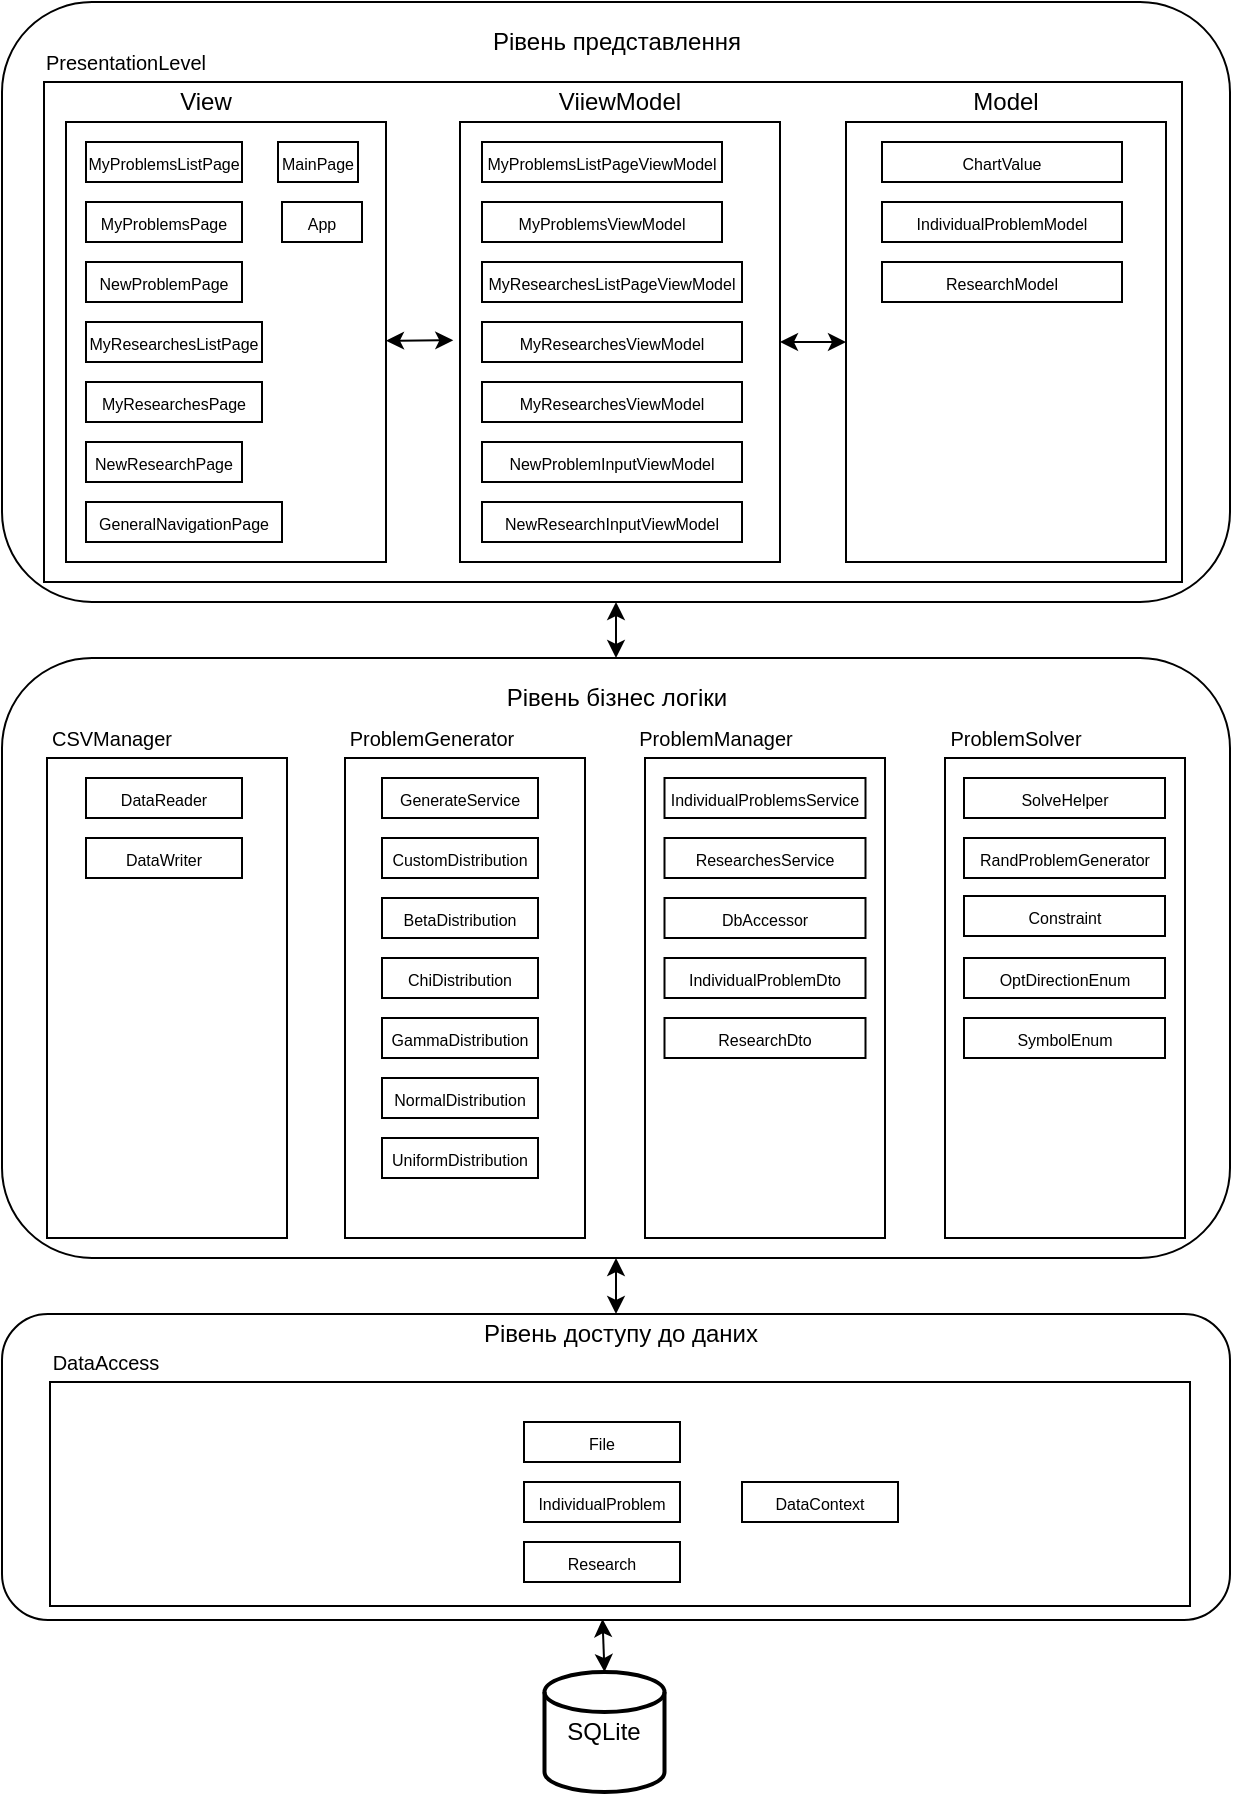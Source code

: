 <mxfile version="14.6.12" type="device"><diagram id="Xk7gonbOK6b-NFkrOgaW" name="Page-1"><mxGraphModel dx="1422" dy="914" grid="0" gridSize="10" guides="1" tooltips="1" connect="1" arrows="1" fold="1" page="1" pageScale="1" pageWidth="827" pageHeight="1169" math="0" shadow="0"><root><mxCell id="0"/><mxCell id="1" parent="0"/><mxCell id="jEBzBkpp7JFK95I5M-zy-2" value="" style="rounded=1;whiteSpace=wrap;html=1;" vertex="1" parent="1"><mxGeometry x="130" y="43" width="614" height="300" as="geometry"/></mxCell><mxCell id="jEBzBkpp7JFK95I5M-zy-34" value="" style="rounded=0;whiteSpace=wrap;html=1;" vertex="1" parent="1"><mxGeometry x="151" y="83" width="569" height="250" as="geometry"/></mxCell><mxCell id="jEBzBkpp7JFK95I5M-zy-3" value="" style="rounded=0;whiteSpace=wrap;html=1;" vertex="1" parent="1"><mxGeometry x="162" y="103" width="160" height="220" as="geometry"/></mxCell><mxCell id="jEBzBkpp7JFK95I5M-zy-4" value="" style="rounded=0;whiteSpace=wrap;html=1;" vertex="1" parent="1"><mxGeometry x="359" y="103" width="160" height="220" as="geometry"/></mxCell><mxCell id="jEBzBkpp7JFK95I5M-zy-5" value="" style="rounded=0;whiteSpace=wrap;html=1;" vertex="1" parent="1"><mxGeometry x="552" y="103" width="160" height="220" as="geometry"/></mxCell><mxCell id="jEBzBkpp7JFK95I5M-zy-6" value="Рівень представлення" style="text;html=1;strokeColor=none;fillColor=none;align=center;verticalAlign=middle;whiteSpace=wrap;rounded=0;" vertex="1" parent="1"><mxGeometry x="365.5" y="53" width="143" height="20" as="geometry"/></mxCell><mxCell id="jEBzBkpp7JFK95I5M-zy-7" value="View" style="text;html=1;strokeColor=none;fillColor=none;align=center;verticalAlign=middle;whiteSpace=wrap;rounded=0;" vertex="1" parent="1"><mxGeometry x="212" y="83" width="40" height="20" as="geometry"/></mxCell><mxCell id="jEBzBkpp7JFK95I5M-zy-8" value="ViiewModel" style="text;html=1;strokeColor=none;fillColor=none;align=center;verticalAlign=middle;whiteSpace=wrap;rounded=0;" vertex="1" parent="1"><mxGeometry x="419" y="83" width="40" height="20" as="geometry"/></mxCell><mxCell id="jEBzBkpp7JFK95I5M-zy-9" value="Model" style="text;html=1;strokeColor=none;fillColor=none;align=center;verticalAlign=middle;whiteSpace=wrap;rounded=0;" vertex="1" parent="1"><mxGeometry x="612" y="83" width="40" height="20" as="geometry"/></mxCell><mxCell id="jEBzBkpp7JFK95I5M-zy-10" value="&lt;font style=&quot;font-size: 8px&quot;&gt;MyProblemsListPage&lt;/font&gt;" style="rounded=0;whiteSpace=wrap;html=1;" vertex="1" parent="1"><mxGeometry x="172" y="113" width="78" height="20" as="geometry"/></mxCell><mxCell id="jEBzBkpp7JFK95I5M-zy-11" value="&lt;font style=&quot;font-size: 8px&quot;&gt;MyProblemsPage&lt;/font&gt;" style="rounded=0;whiteSpace=wrap;html=1;" vertex="1" parent="1"><mxGeometry x="172" y="143" width="78" height="20" as="geometry"/></mxCell><mxCell id="jEBzBkpp7JFK95I5M-zy-12" value="&lt;font style=&quot;font-size: 8px&quot;&gt;NewProblemPage&lt;/font&gt;" style="rounded=0;whiteSpace=wrap;html=1;" vertex="1" parent="1"><mxGeometry x="172" y="173" width="78" height="20" as="geometry"/></mxCell><mxCell id="jEBzBkpp7JFK95I5M-zy-14" value="&lt;font style=&quot;font-size: 8px&quot;&gt;MyResearchesListPage&lt;/font&gt;" style="rounded=0;whiteSpace=wrap;html=1;" vertex="1" parent="1"><mxGeometry x="172" y="203" width="88" height="20" as="geometry"/></mxCell><mxCell id="jEBzBkpp7JFK95I5M-zy-15" value="&lt;font style=&quot;font-size: 8px&quot;&gt;MyResearchesPage&lt;/font&gt;" style="rounded=0;whiteSpace=wrap;html=1;" vertex="1" parent="1"><mxGeometry x="172" y="233" width="88" height="20" as="geometry"/></mxCell><mxCell id="jEBzBkpp7JFK95I5M-zy-16" value="&lt;font style=&quot;font-size: 8px&quot;&gt;NewResearchPage&lt;/font&gt;" style="rounded=0;whiteSpace=wrap;html=1;" vertex="1" parent="1"><mxGeometry x="172" y="263" width="78" height="20" as="geometry"/></mxCell><mxCell id="jEBzBkpp7JFK95I5M-zy-17" value="&lt;font style=&quot;font-size: 8px&quot;&gt;GeneralNavigationPage&lt;/font&gt;" style="rounded=0;whiteSpace=wrap;html=1;" vertex="1" parent="1"><mxGeometry x="172" y="293" width="98" height="20" as="geometry"/></mxCell><mxCell id="jEBzBkpp7JFK95I5M-zy-19" value="&lt;font style=&quot;font-size: 8px&quot;&gt;MainPage&lt;/font&gt;" style="rounded=0;whiteSpace=wrap;html=1;" vertex="1" parent="1"><mxGeometry x="268" y="113" width="40" height="20" as="geometry"/></mxCell><mxCell id="jEBzBkpp7JFK95I5M-zy-20" value="&lt;font style=&quot;font-size: 8px&quot;&gt;App&lt;/font&gt;" style="rounded=0;whiteSpace=wrap;html=1;" vertex="1" parent="1"><mxGeometry x="270" y="143" width="40" height="20" as="geometry"/></mxCell><mxCell id="jEBzBkpp7JFK95I5M-zy-21" value="&lt;font style=&quot;font-size: 8px&quot;&gt;MyProblemsListPageViewModel&lt;/font&gt;" style="rounded=0;whiteSpace=wrap;html=1;" vertex="1" parent="1"><mxGeometry x="370" y="113" width="120" height="20" as="geometry"/></mxCell><mxCell id="jEBzBkpp7JFK95I5M-zy-22" value="&lt;font style=&quot;font-size: 8px&quot;&gt;MyProblemsViewModel&lt;/font&gt;" style="rounded=0;whiteSpace=wrap;html=1;" vertex="1" parent="1"><mxGeometry x="370" y="143" width="120" height="20" as="geometry"/></mxCell><mxCell id="jEBzBkpp7JFK95I5M-zy-23" value="&lt;font style=&quot;font-size: 8px&quot;&gt;MyResearchesListPageViewModel&lt;/font&gt;" style="rounded=0;whiteSpace=wrap;html=1;" vertex="1" parent="1"><mxGeometry x="370" y="173" width="130" height="20" as="geometry"/></mxCell><mxCell id="jEBzBkpp7JFK95I5M-zy-24" value="&lt;font style=&quot;font-size: 8px&quot;&gt;MyResearchesViewModel&lt;/font&gt;" style="rounded=0;whiteSpace=wrap;html=1;" vertex="1" parent="1"><mxGeometry x="370" y="203" width="130" height="20" as="geometry"/></mxCell><mxCell id="jEBzBkpp7JFK95I5M-zy-25" value="&lt;font style=&quot;font-size: 8px&quot;&gt;MyResearchesViewModel&lt;/font&gt;" style="rounded=0;whiteSpace=wrap;html=1;" vertex="1" parent="1"><mxGeometry x="370" y="233" width="130" height="20" as="geometry"/></mxCell><mxCell id="jEBzBkpp7JFK95I5M-zy-26" value="&lt;font style=&quot;font-size: 8px&quot;&gt;NewProblemInputViewModel&lt;/font&gt;" style="rounded=0;whiteSpace=wrap;html=1;" vertex="1" parent="1"><mxGeometry x="370" y="263" width="130" height="20" as="geometry"/></mxCell><mxCell id="jEBzBkpp7JFK95I5M-zy-27" value="&lt;font style=&quot;font-size: 8px&quot;&gt;NewResearchInputViewModel&lt;/font&gt;" style="rounded=0;whiteSpace=wrap;html=1;" vertex="1" parent="1"><mxGeometry x="370" y="293" width="130" height="20" as="geometry"/></mxCell><mxCell id="jEBzBkpp7JFK95I5M-zy-28" value="&lt;font style=&quot;font-size: 8px&quot;&gt;ChartValue&lt;/font&gt;" style="rounded=0;whiteSpace=wrap;html=1;" vertex="1" parent="1"><mxGeometry x="570" y="113" width="120" height="20" as="geometry"/></mxCell><mxCell id="jEBzBkpp7JFK95I5M-zy-29" value="&lt;font style=&quot;font-size: 8px&quot;&gt;IndividualProblemModel&lt;/font&gt;" style="rounded=0;whiteSpace=wrap;html=1;" vertex="1" parent="1"><mxGeometry x="570" y="143" width="120" height="20" as="geometry"/></mxCell><mxCell id="jEBzBkpp7JFK95I5M-zy-30" value="&lt;font style=&quot;font-size: 8px&quot;&gt;ResearchModel&lt;/font&gt;" style="rounded=0;whiteSpace=wrap;html=1;" vertex="1" parent="1"><mxGeometry x="570" y="173" width="120" height="20" as="geometry"/></mxCell><mxCell id="jEBzBkpp7JFK95I5M-zy-32" value="" style="rounded=1;whiteSpace=wrap;html=1;" vertex="1" parent="1"><mxGeometry x="130" y="371" width="614" height="300" as="geometry"/></mxCell><mxCell id="jEBzBkpp7JFK95I5M-zy-33" value="Рівень бізнес логіки" style="text;html=1;strokeColor=none;fillColor=none;align=center;verticalAlign=middle;whiteSpace=wrap;rounded=0;" vertex="1" parent="1"><mxGeometry x="365.5" y="381" width="143" height="20" as="geometry"/></mxCell><mxCell id="jEBzBkpp7JFK95I5M-zy-35" value="" style="rounded=0;whiteSpace=wrap;html=1;" vertex="1" parent="1"><mxGeometry x="152.5" y="421" width="120" height="240" as="geometry"/></mxCell><mxCell id="jEBzBkpp7JFK95I5M-zy-36" value="" style="rounded=0;whiteSpace=wrap;html=1;" vertex="1" parent="1"><mxGeometry x="301.5" y="421" width="120" height="240" as="geometry"/></mxCell><mxCell id="jEBzBkpp7JFK95I5M-zy-37" value="" style="rounded=0;whiteSpace=wrap;html=1;" vertex="1" parent="1"><mxGeometry x="451.5" y="421" width="120" height="240" as="geometry"/></mxCell><mxCell id="jEBzBkpp7JFK95I5M-zy-38" value="" style="rounded=0;whiteSpace=wrap;html=1;" vertex="1" parent="1"><mxGeometry x="601.5" y="421" width="120" height="240" as="geometry"/></mxCell><mxCell id="jEBzBkpp7JFK95I5M-zy-39" value="&lt;font style=&quot;font-size: 10px&quot;&gt;PresentationLevel&lt;/font&gt;" style="text;html=1;strokeColor=none;fillColor=none;align=center;verticalAlign=middle;whiteSpace=wrap;rounded=0;" vertex="1" parent="1"><mxGeometry x="172" y="63" width="40" height="20" as="geometry"/></mxCell><mxCell id="jEBzBkpp7JFK95I5M-zy-40" value="&lt;font style=&quot;font-size: 10px&quot;&gt;CSVManager&lt;/font&gt;" style="text;html=1;strokeColor=none;fillColor=none;align=center;verticalAlign=middle;whiteSpace=wrap;rounded=0;" vertex="1" parent="1"><mxGeometry x="150" y="401" width="70" height="20" as="geometry"/></mxCell><mxCell id="jEBzBkpp7JFK95I5M-zy-41" value="&lt;font style=&quot;font-size: 10px&quot;&gt;ProblemGenerator&lt;/font&gt;" style="text;html=1;strokeColor=none;fillColor=none;align=center;verticalAlign=middle;whiteSpace=wrap;rounded=0;" vertex="1" parent="1"><mxGeometry x="310" y="401" width="70" height="20" as="geometry"/></mxCell><mxCell id="jEBzBkpp7JFK95I5M-zy-42" value="&lt;font style=&quot;font-size: 10px&quot;&gt;ProblemManager&lt;/font&gt;" style="text;html=1;strokeColor=none;fillColor=none;align=center;verticalAlign=middle;whiteSpace=wrap;rounded=0;" vertex="1" parent="1"><mxGeometry x="451.5" y="401" width="70" height="20" as="geometry"/></mxCell><mxCell id="jEBzBkpp7JFK95I5M-zy-43" value="&lt;font style=&quot;font-size: 10px&quot;&gt;ProblemSolver&lt;/font&gt;" style="text;html=1;strokeColor=none;fillColor=none;align=center;verticalAlign=middle;whiteSpace=wrap;rounded=0;" vertex="1" parent="1"><mxGeometry x="601.5" y="401" width="70" height="20" as="geometry"/></mxCell><mxCell id="jEBzBkpp7JFK95I5M-zy-44" value="" style="rounded=1;whiteSpace=wrap;html=1;" vertex="1" parent="1"><mxGeometry x="130" y="699" width="614" height="153" as="geometry"/></mxCell><mxCell id="jEBzBkpp7JFK95I5M-zy-45" value="Рівень доступу до даних" style="text;html=1;strokeColor=none;fillColor=none;align=center;verticalAlign=middle;whiteSpace=wrap;rounded=0;" vertex="1" parent="1"><mxGeometry x="367.5" y="699" width="143" height="20" as="geometry"/></mxCell><mxCell id="jEBzBkpp7JFK95I5M-zy-46" value="&lt;font style=&quot;font-size: 8px&quot;&gt;DataReader&lt;/font&gt;" style="rounded=0;whiteSpace=wrap;html=1;" vertex="1" parent="1"><mxGeometry x="172" y="431" width="78" height="20" as="geometry"/></mxCell><mxCell id="jEBzBkpp7JFK95I5M-zy-47" value="&lt;font style=&quot;font-size: 8px&quot;&gt;DataWriter&lt;/font&gt;" style="rounded=0;whiteSpace=wrap;html=1;" vertex="1" parent="1"><mxGeometry x="172" y="461" width="78" height="20" as="geometry"/></mxCell><mxCell id="jEBzBkpp7JFK95I5M-zy-48" value="&lt;font style=&quot;font-size: 8px&quot;&gt;GenerateService&lt;/font&gt;" style="rounded=0;whiteSpace=wrap;html=1;" vertex="1" parent="1"><mxGeometry x="320" y="431" width="78" height="20" as="geometry"/></mxCell><mxCell id="jEBzBkpp7JFK95I5M-zy-49" value="&lt;font style=&quot;font-size: 8px&quot;&gt;CustomDistribution&lt;/font&gt;" style="rounded=0;whiteSpace=wrap;html=1;" vertex="1" parent="1"><mxGeometry x="320" y="461" width="78" height="20" as="geometry"/></mxCell><mxCell id="jEBzBkpp7JFK95I5M-zy-50" value="&lt;font style=&quot;font-size: 8px&quot;&gt;BetaDistribution&lt;/font&gt;" style="rounded=0;whiteSpace=wrap;html=1;" vertex="1" parent="1"><mxGeometry x="320" y="491" width="78" height="20" as="geometry"/></mxCell><mxCell id="jEBzBkpp7JFK95I5M-zy-51" value="&lt;font style=&quot;font-size: 8px&quot;&gt;ChiDistribution&lt;/font&gt;" style="rounded=0;whiteSpace=wrap;html=1;" vertex="1" parent="1"><mxGeometry x="320" y="521" width="78" height="20" as="geometry"/></mxCell><mxCell id="jEBzBkpp7JFK95I5M-zy-52" value="&lt;font style=&quot;font-size: 8px&quot;&gt;GammaDistribution&lt;/font&gt;" style="rounded=0;whiteSpace=wrap;html=1;" vertex="1" parent="1"><mxGeometry x="320" y="551" width="78" height="20" as="geometry"/></mxCell><mxCell id="jEBzBkpp7JFK95I5M-zy-53" value="&lt;font style=&quot;font-size: 8px&quot;&gt;NormalDistribution&lt;/font&gt;" style="rounded=0;whiteSpace=wrap;html=1;" vertex="1" parent="1"><mxGeometry x="320" y="581" width="78" height="20" as="geometry"/></mxCell><mxCell id="jEBzBkpp7JFK95I5M-zy-54" value="&lt;font style=&quot;font-size: 8px&quot;&gt;UniformDistribution&lt;/font&gt;" style="rounded=0;whiteSpace=wrap;html=1;" vertex="1" parent="1"><mxGeometry x="320" y="611" width="78" height="20" as="geometry"/></mxCell><mxCell id="jEBzBkpp7JFK95I5M-zy-55" value="&lt;font style=&quot;font-size: 8px&quot;&gt;IndividualProblemsService&lt;/font&gt;" style="rounded=0;whiteSpace=wrap;html=1;" vertex="1" parent="1"><mxGeometry x="461.25" y="431" width="100.5" height="20" as="geometry"/></mxCell><mxCell id="jEBzBkpp7JFK95I5M-zy-56" value="&lt;font style=&quot;font-size: 8px&quot;&gt;ResearchesService&lt;/font&gt;" style="rounded=0;whiteSpace=wrap;html=1;" vertex="1" parent="1"><mxGeometry x="461.25" y="461" width="100.5" height="20" as="geometry"/></mxCell><mxCell id="jEBzBkpp7JFK95I5M-zy-57" value="&lt;font style=&quot;font-size: 8px&quot;&gt;DbAccessor&lt;/font&gt;" style="rounded=0;whiteSpace=wrap;html=1;" vertex="1" parent="1"><mxGeometry x="461.25" y="491" width="100.5" height="20" as="geometry"/></mxCell><mxCell id="jEBzBkpp7JFK95I5M-zy-59" value="&lt;font style=&quot;font-size: 8px&quot;&gt;IndividualProblemDto&lt;/font&gt;" style="rounded=0;whiteSpace=wrap;html=1;" vertex="1" parent="1"><mxGeometry x="461.25" y="521" width="100.5" height="20" as="geometry"/></mxCell><mxCell id="jEBzBkpp7JFK95I5M-zy-60" value="&lt;font style=&quot;font-size: 8px&quot;&gt;ResearchDto&lt;/font&gt;" style="rounded=0;whiteSpace=wrap;html=1;" vertex="1" parent="1"><mxGeometry x="461.25" y="551" width="100.5" height="20" as="geometry"/></mxCell><mxCell id="jEBzBkpp7JFK95I5M-zy-61" value="" style="rounded=0;whiteSpace=wrap;html=1;" vertex="1" parent="1"><mxGeometry x="154" y="733" width="570" height="112" as="geometry"/></mxCell><mxCell id="jEBzBkpp7JFK95I5M-zy-63" value="&lt;font style=&quot;font-size: 10px&quot;&gt;DataAccess&lt;/font&gt;" style="text;html=1;strokeColor=none;fillColor=none;align=center;verticalAlign=middle;whiteSpace=wrap;rounded=0;" vertex="1" parent="1"><mxGeometry x="162" y="713" width="40" height="20" as="geometry"/></mxCell><mxCell id="jEBzBkpp7JFK95I5M-zy-65" value="&lt;font style=&quot;font-size: 8px&quot;&gt;File&lt;/font&gt;" style="rounded=0;whiteSpace=wrap;html=1;" vertex="1" parent="1"><mxGeometry x="391" y="753" width="78" height="20" as="geometry"/></mxCell><mxCell id="jEBzBkpp7JFK95I5M-zy-66" value="&lt;font style=&quot;font-size: 8px&quot;&gt;IndividualProblem&lt;/font&gt;" style="rounded=0;whiteSpace=wrap;html=1;" vertex="1" parent="1"><mxGeometry x="391" y="783" width="78" height="20" as="geometry"/></mxCell><mxCell id="jEBzBkpp7JFK95I5M-zy-67" value="&lt;font style=&quot;font-size: 8px&quot;&gt;Research&lt;/font&gt;" style="rounded=0;whiteSpace=wrap;html=1;" vertex="1" parent="1"><mxGeometry x="391" y="813" width="78" height="20" as="geometry"/></mxCell><mxCell id="jEBzBkpp7JFK95I5M-zy-68" value="&lt;font style=&quot;font-size: 8px&quot;&gt;DataContext&lt;/font&gt;" style="rounded=0;whiteSpace=wrap;html=1;" vertex="1" parent="1"><mxGeometry x="500" y="783" width="78" height="20" as="geometry"/></mxCell><mxCell id="jEBzBkpp7JFK95I5M-zy-70" value="" style="endArrow=classic;startArrow=classic;html=1;entryX=0.5;entryY=1;entryDx=0;entryDy=0;exitX=0.5;exitY=0;exitDx=0;exitDy=0;" edge="1" parent="1" source="jEBzBkpp7JFK95I5M-zy-44" target="jEBzBkpp7JFK95I5M-zy-32"><mxGeometry width="50" height="50" relative="1" as="geometry"><mxPoint x="400" y="760" as="sourcePoint"/><mxPoint x="450" y="710" as="targetPoint"/></mxGeometry></mxCell><mxCell id="jEBzBkpp7JFK95I5M-zy-72" value="" style="endArrow=classic;startArrow=classic;html=1;entryX=0.489;entryY=0.997;entryDx=0;entryDy=0;startFill=1;exitX=0.5;exitY=0;exitDx=0;exitDy=0;exitPerimeter=0;entryPerimeter=0;" edge="1" parent="1" source="jEBzBkpp7JFK95I5M-zy-69" target="jEBzBkpp7JFK95I5M-zy-44"><mxGeometry width="50" height="50" relative="1" as="geometry"><mxPoint x="469" y="999" as="sourcePoint"/><mxPoint x="430.75" y="973" as="targetPoint"/></mxGeometry></mxCell><mxCell id="jEBzBkpp7JFK95I5M-zy-73" value="" style="endArrow=classic;startArrow=classic;html=1;entryX=-0.021;entryY=0.496;entryDx=0;entryDy=0;entryPerimeter=0;" edge="1" parent="1" source="jEBzBkpp7JFK95I5M-zy-3" target="jEBzBkpp7JFK95I5M-zy-4"><mxGeometry width="50" height="50" relative="1" as="geometry"><mxPoint x="330" y="233" as="sourcePoint"/><mxPoint x="380" y="183" as="targetPoint"/></mxGeometry></mxCell><mxCell id="jEBzBkpp7JFK95I5M-zy-74" value="" style="endArrow=classic;startArrow=classic;html=1;exitX=1;exitY=0.5;exitDx=0;exitDy=0;entryX=0;entryY=0.5;entryDx=0;entryDy=0;" edge="1" parent="1" source="jEBzBkpp7JFK95I5M-zy-4" target="jEBzBkpp7JFK95I5M-zy-5"><mxGeometry width="50" height="50" relative="1" as="geometry"><mxPoint x="580" y="253" as="sourcePoint"/><mxPoint x="630" y="203" as="targetPoint"/></mxGeometry></mxCell><mxCell id="jEBzBkpp7JFK95I5M-zy-77" value="" style="endArrow=classic;startArrow=classic;html=1;entryX=0.5;entryY=1;entryDx=0;entryDy=0;exitX=0.5;exitY=0;exitDx=0;exitDy=0;" edge="1" parent="1" source="jEBzBkpp7JFK95I5M-zy-32" target="jEBzBkpp7JFK95I5M-zy-2"><mxGeometry width="50" height="50" relative="1" as="geometry"><mxPoint x="815" y="423" as="sourcePoint"/><mxPoint x="865" y="373" as="targetPoint"/></mxGeometry></mxCell><mxCell id="jEBzBkpp7JFK95I5M-zy-69" value="SQLite" style="strokeWidth=2;html=1;shape=mxgraph.flowchart.database;whiteSpace=wrap;" vertex="1" parent="1"><mxGeometry x="401.25" y="878" width="60" height="60" as="geometry"/></mxCell><mxCell id="jEBzBkpp7JFK95I5M-zy-79" value="&lt;font style=&quot;font-size: 8px&quot;&gt;SolveHelper&lt;/font&gt;" style="rounded=0;whiteSpace=wrap;html=1;" vertex="1" parent="1"><mxGeometry x="611" y="431" width="100.5" height="20" as="geometry"/></mxCell><mxCell id="jEBzBkpp7JFK95I5M-zy-80" value="&lt;font style=&quot;font-size: 8px&quot;&gt;RandProblemGenerator&lt;/font&gt;" style="rounded=0;whiteSpace=wrap;html=1;" vertex="1" parent="1"><mxGeometry x="611" y="461" width="100.5" height="20" as="geometry"/></mxCell><mxCell id="jEBzBkpp7JFK95I5M-zy-81" value="&lt;font style=&quot;font-size: 8px&quot;&gt;Constraint&lt;/font&gt;" style="rounded=0;whiteSpace=wrap;html=1;" vertex="1" parent="1"><mxGeometry x="611" y="490" width="100.5" height="20" as="geometry"/></mxCell><mxCell id="jEBzBkpp7JFK95I5M-zy-82" value="&lt;font style=&quot;font-size: 8px&quot;&gt;OptDirectionEnum&lt;/font&gt;" style="rounded=0;whiteSpace=wrap;html=1;" vertex="1" parent="1"><mxGeometry x="611" y="521" width="100.5" height="20" as="geometry"/></mxCell><mxCell id="jEBzBkpp7JFK95I5M-zy-83" value="&lt;font style=&quot;font-size: 8px&quot;&gt;SymbolEnum&lt;/font&gt;" style="rounded=0;whiteSpace=wrap;html=1;" vertex="1" parent="1"><mxGeometry x="611" y="551" width="100.5" height="20" as="geometry"/></mxCell></root></mxGraphModel></diagram></mxfile>